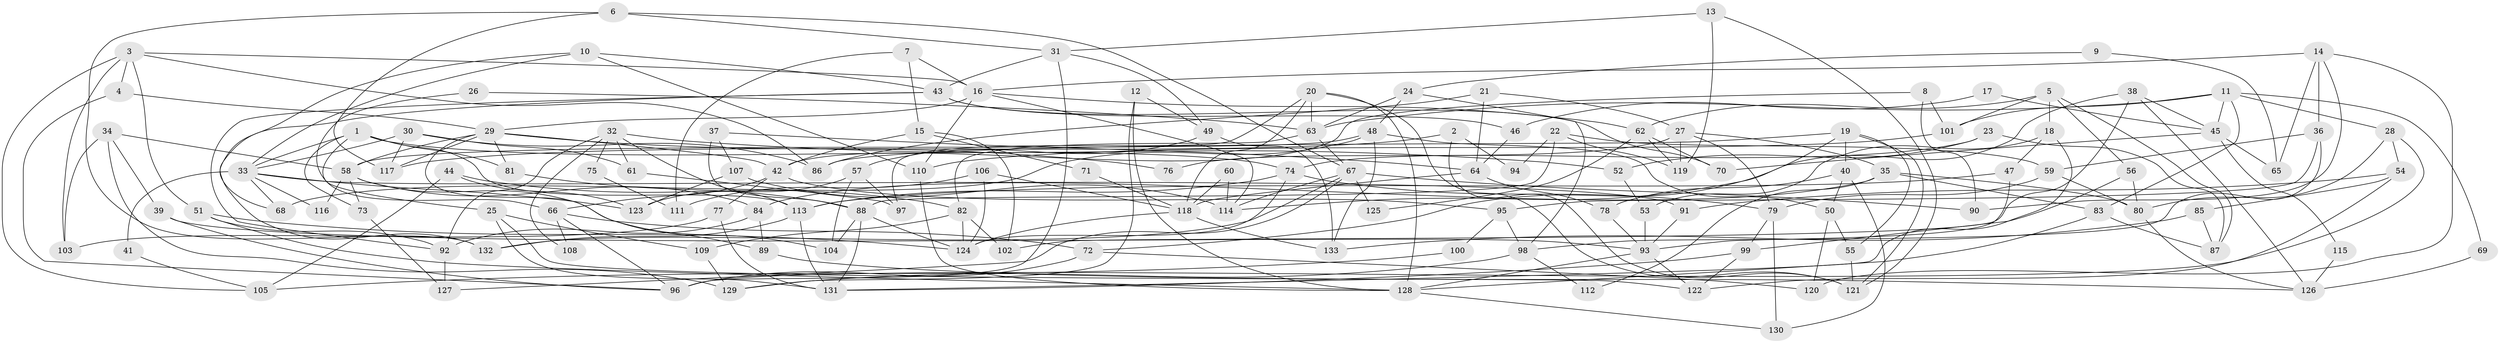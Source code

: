 // Generated by graph-tools (version 1.1) at 2025/11/02/27/25 16:11:18]
// undirected, 133 vertices, 266 edges
graph export_dot {
graph [start="1"]
  node [color=gray90,style=filled];
  1;
  2;
  3;
  4;
  5;
  6;
  7;
  8;
  9;
  10;
  11;
  12;
  13;
  14;
  15;
  16;
  17;
  18;
  19;
  20;
  21;
  22;
  23;
  24;
  25;
  26;
  27;
  28;
  29;
  30;
  31;
  32;
  33;
  34;
  35;
  36;
  37;
  38;
  39;
  40;
  41;
  42;
  43;
  44;
  45;
  46;
  47;
  48;
  49;
  50;
  51;
  52;
  53;
  54;
  55;
  56;
  57;
  58;
  59;
  60;
  61;
  62;
  63;
  64;
  65;
  66;
  67;
  68;
  69;
  70;
  71;
  72;
  73;
  74;
  75;
  76;
  77;
  78;
  79;
  80;
  81;
  82;
  83;
  84;
  85;
  86;
  87;
  88;
  89;
  90;
  91;
  92;
  93;
  94;
  95;
  96;
  97;
  98;
  99;
  100;
  101;
  102;
  103;
  104;
  105;
  106;
  107;
  108;
  109;
  110;
  111;
  112;
  113;
  114;
  115;
  116;
  117;
  118;
  119;
  120;
  121;
  122;
  123;
  124;
  125;
  126;
  127;
  128;
  129;
  130;
  131;
  132;
  133;
  1 -- 33;
  1 -- 113;
  1 -- 25;
  1 -- 73;
  1 -- 74;
  1 -- 81;
  2 -- 121;
  2 -- 117;
  2 -- 94;
  3 -- 51;
  3 -- 103;
  3 -- 4;
  3 -- 16;
  3 -- 86;
  3 -- 105;
  4 -- 29;
  4 -- 96;
  5 -- 101;
  5 -- 62;
  5 -- 18;
  5 -- 56;
  5 -- 87;
  6 -- 132;
  6 -- 67;
  6 -- 31;
  6 -- 117;
  7 -- 15;
  7 -- 16;
  7 -- 111;
  8 -- 42;
  8 -- 90;
  8 -- 101;
  9 -- 24;
  9 -- 65;
  10 -- 68;
  10 -- 33;
  10 -- 43;
  10 -- 110;
  11 -- 83;
  11 -- 28;
  11 -- 45;
  11 -- 63;
  11 -- 69;
  11 -- 101;
  12 -- 129;
  12 -- 49;
  12 -- 128;
  13 -- 121;
  13 -- 31;
  13 -- 119;
  14 -- 16;
  14 -- 36;
  14 -- 65;
  14 -- 90;
  14 -- 120;
  15 -- 102;
  15 -- 42;
  15 -- 71;
  16 -- 110;
  16 -- 29;
  16 -- 62;
  16 -- 114;
  17 -- 46;
  17 -- 45;
  18 -- 47;
  18 -- 53;
  18 -- 131;
  19 -- 121;
  19 -- 72;
  19 -- 40;
  19 -- 55;
  19 -- 86;
  20 -- 128;
  20 -- 118;
  20 -- 63;
  20 -- 97;
  20 -- 121;
  21 -- 86;
  21 -- 27;
  21 -- 64;
  22 -- 59;
  22 -- 88;
  22 -- 94;
  22 -- 119;
  23 -- 74;
  23 -- 52;
  23 -- 87;
  24 -- 98;
  24 -- 63;
  24 -- 48;
  25 -- 131;
  25 -- 109;
  25 -- 122;
  26 -- 66;
  26 -- 63;
  27 -- 79;
  27 -- 119;
  27 -- 35;
  27 -- 76;
  28 -- 80;
  28 -- 96;
  28 -- 54;
  29 -- 58;
  29 -- 42;
  29 -- 76;
  29 -- 81;
  29 -- 89;
  29 -- 117;
  30 -- 117;
  30 -- 86;
  30 -- 33;
  30 -- 61;
  31 -- 43;
  31 -- 49;
  31 -- 96;
  32 -- 92;
  32 -- 113;
  32 -- 52;
  32 -- 61;
  32 -- 75;
  32 -- 108;
  33 -- 91;
  33 -- 41;
  33 -- 68;
  33 -- 116;
  33 -- 123;
  34 -- 39;
  34 -- 58;
  34 -- 103;
  34 -- 129;
  35 -- 83;
  35 -- 80;
  35 -- 84;
  35 -- 112;
  36 -- 98;
  36 -- 59;
  36 -- 95;
  37 -- 64;
  37 -- 88;
  37 -- 107;
  38 -- 114;
  38 -- 45;
  38 -- 102;
  38 -- 126;
  39 -- 93;
  39 -- 96;
  40 -- 130;
  40 -- 50;
  40 -- 78;
  41 -- 105;
  42 -- 66;
  42 -- 77;
  42 -- 95;
  43 -- 92;
  43 -- 46;
  43 -- 70;
  43 -- 132;
  44 -- 82;
  44 -- 123;
  44 -- 105;
  45 -- 70;
  45 -- 65;
  45 -- 115;
  46 -- 64;
  47 -- 113;
  47 -- 93;
  48 -- 58;
  48 -- 50;
  48 -- 68;
  48 -- 133;
  49 -- 57;
  49 -- 133;
  50 -- 55;
  50 -- 120;
  51 -- 124;
  51 -- 128;
  51 -- 92;
  52 -- 53;
  53 -- 93;
  54 -- 85;
  54 -- 91;
  54 -- 122;
  55 -- 121;
  56 -- 99;
  56 -- 80;
  57 -- 123;
  57 -- 97;
  57 -- 104;
  58 -- 84;
  58 -- 104;
  58 -- 73;
  58 -- 116;
  59 -- 79;
  59 -- 80;
  60 -- 118;
  60 -- 114;
  61 -- 97;
  62 -- 119;
  62 -- 70;
  62 -- 125;
  63 -- 67;
  63 -- 82;
  64 -- 78;
  64 -- 118;
  66 -- 72;
  66 -- 96;
  66 -- 108;
  67 -- 127;
  67 -- 90;
  67 -- 114;
  67 -- 125;
  67 -- 132;
  69 -- 126;
  71 -- 118;
  72 -- 96;
  72 -- 120;
  73 -- 127;
  74 -- 124;
  74 -- 79;
  74 -- 113;
  75 -- 111;
  77 -- 131;
  77 -- 103;
  78 -- 93;
  79 -- 99;
  79 -- 130;
  80 -- 126;
  81 -- 88;
  82 -- 124;
  82 -- 102;
  82 -- 109;
  83 -- 128;
  83 -- 87;
  84 -- 89;
  84 -- 92;
  85 -- 87;
  85 -- 133;
  88 -- 131;
  88 -- 104;
  88 -- 124;
  89 -- 126;
  91 -- 93;
  92 -- 127;
  93 -- 128;
  93 -- 122;
  95 -- 98;
  95 -- 100;
  98 -- 129;
  98 -- 112;
  99 -- 131;
  99 -- 122;
  100 -- 105;
  101 -- 110;
  106 -- 118;
  106 -- 124;
  106 -- 111;
  107 -- 114;
  107 -- 123;
  109 -- 129;
  110 -- 128;
  113 -- 132;
  113 -- 131;
  115 -- 126;
  118 -- 133;
  118 -- 124;
  128 -- 130;
}
